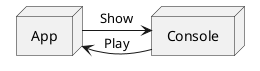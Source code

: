 @startuml "Deployment Diagram"

node Console
node App

App -> Console : "Show"
Console -> App : "Play"

@enduml